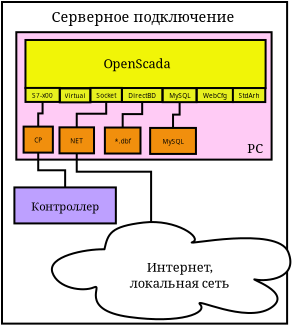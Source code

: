 <?xml version="1.0" encoding="UTF-8"?>
<dia:diagram xmlns:dia="http://www.lysator.liu.se/~alla/dia/">
  <dia:layer name="Тло" visible="true">
    <dia:group>
      <dia:object type="Standard - Box" version="0" id="O0">
        <dia:attribute name="obj_pos">
          <dia:point val="15.42,0.015"/>
        </dia:attribute>
        <dia:attribute name="obj_bb">
          <dia:rectangle val="15.37,-0.035;29.725,16.146"/>
        </dia:attribute>
        <dia:attribute name="elem_corner">
          <dia:point val="15.42,0.015"/>
        </dia:attribute>
        <dia:attribute name="elem_width">
          <dia:real val="14.255"/>
        </dia:attribute>
        <dia:attribute name="elem_height">
          <dia:real val="16.081"/>
        </dia:attribute>
        <dia:attribute name="show_background">
          <dia:boolean val="true"/>
        </dia:attribute>
      </dia:object>
      <dia:object type="Standard - Box" version="0" id="O1">
        <dia:attribute name="obj_pos">
          <dia:point val="16.136,1.525"/>
        </dia:attribute>
        <dia:attribute name="obj_bb">
          <dia:rectangle val="16.086,1.475;28.95,7.946"/>
        </dia:attribute>
        <dia:attribute name="elem_corner">
          <dia:point val="16.136,1.525"/>
        </dia:attribute>
        <dia:attribute name="elem_width">
          <dia:real val="12.764"/>
        </dia:attribute>
        <dia:attribute name="elem_height">
          <dia:real val="6.371"/>
        </dia:attribute>
        <dia:attribute name="inner_color">
          <dia:color val="#ffcbf5"/>
        </dia:attribute>
        <dia:attribute name="show_background">
          <dia:boolean val="true"/>
        </dia:attribute>
      </dia:object>
      <dia:object type="Standard - Box" version="0" id="O2">
        <dia:attribute name="obj_pos">
          <dia:point val="16.593,1.914"/>
        </dia:attribute>
        <dia:attribute name="obj_bb">
          <dia:rectangle val="16.543,1.864;28.65,4.371"/>
        </dia:attribute>
        <dia:attribute name="elem_corner">
          <dia:point val="16.593,1.914"/>
        </dia:attribute>
        <dia:attribute name="elem_width">
          <dia:real val="12.007"/>
        </dia:attribute>
        <dia:attribute name="elem_height">
          <dia:real val="2.407"/>
        </dia:attribute>
        <dia:attribute name="inner_color">
          <dia:color val="#f1f507"/>
        </dia:attribute>
        <dia:attribute name="show_background">
          <dia:boolean val="true"/>
        </dia:attribute>
      </dia:object>
      <dia:object type="Standard - Text" version="0" id="O3">
        <dia:attribute name="obj_pos">
          <dia:point val="28.067,7.57"/>
        </dia:attribute>
        <dia:attribute name="obj_bb">
          <dia:rectangle val="27.556,6.904;28.627,7.854"/>
        </dia:attribute>
        <dia:attribute name="text">
          <dia:composite type="text">
            <dia:attribute name="string">
              <dia:string>#PC#</dia:string>
            </dia:attribute>
            <dia:attribute name="font">
              <dia:font name="Times-Roman"/>
            </dia:attribute>
            <dia:attribute name="height">
              <dia:real val="0.8"/>
            </dia:attribute>
            <dia:attribute name="pos">
              <dia:point val="28.067,7.57"/>
            </dia:attribute>
            <dia:attribute name="color">
              <dia:color val="#000000"/>
            </dia:attribute>
            <dia:attribute name="alignment">
              <dia:enum val="1"/>
            </dia:attribute>
          </dia:composite>
        </dia:attribute>
      </dia:object>
      <dia:object type="Standard - Text" version="0" id="O4">
        <dia:attribute name="obj_pos">
          <dia:point val="22.169,3.326"/>
        </dia:attribute>
        <dia:attribute name="obj_bb">
          <dia:rectangle val="20.233,2.711;24.105,3.511"/>
        </dia:attribute>
        <dia:attribute name="text">
          <dia:composite type="text">
            <dia:attribute name="string">
              <dia:string>#OpenScada#</dia:string>
            </dia:attribute>
            <dia:attribute name="font">
              <dia:font name="Times-Roman"/>
            </dia:attribute>
            <dia:attribute name="height">
              <dia:real val="0.8"/>
            </dia:attribute>
            <dia:attribute name="pos">
              <dia:point val="22.169,3.326"/>
            </dia:attribute>
            <dia:attribute name="color">
              <dia:color val="#000000"/>
            </dia:attribute>
            <dia:attribute name="alignment">
              <dia:enum val="1"/>
            </dia:attribute>
          </dia:composite>
        </dia:attribute>
      </dia:object>
      <dia:object type="Standard - Text" version="0" id="O5">
        <dia:attribute name="obj_pos">
          <dia:point val="22.475,1.009"/>
        </dia:attribute>
        <dia:attribute name="obj_bb">
          <dia:rectangle val="17.386,0.267;27.613,1.317"/>
        </dia:attribute>
        <dia:attribute name="text">
          <dia:composite type="text">
            <dia:attribute name="string">
              <dia:string>#Серверное подключение#</dia:string>
            </dia:attribute>
            <dia:attribute name="font">
              <dia:font name="Times-Roman"/>
            </dia:attribute>
            <dia:attribute name="height">
              <dia:real val="0.9"/>
            </dia:attribute>
            <dia:attribute name="pos">
              <dia:point val="22.475,1.009"/>
            </dia:attribute>
            <dia:attribute name="color">
              <dia:color val="#000000"/>
            </dia:attribute>
            <dia:attribute name="alignment">
              <dia:enum val="1"/>
            </dia:attribute>
          </dia:composite>
        </dia:attribute>
      </dia:object>
      <dia:object type="Flowchart - Box" version="0" id="O6">
        <dia:attribute name="obj_pos">
          <dia:point val="16.04,9.286"/>
        </dia:attribute>
        <dia:attribute name="obj_bb">
          <dia:rectangle val="15.99,9.236;21.164,11.136"/>
        </dia:attribute>
        <dia:attribute name="elem_corner">
          <dia:point val="16.04,9.286"/>
        </dia:attribute>
        <dia:attribute name="elem_width">
          <dia:real val="5.073"/>
        </dia:attribute>
        <dia:attribute name="elem_height">
          <dia:real val="1.8"/>
        </dia:attribute>
        <dia:attribute name="inner_color">
          <dia:color val="#bda0ff"/>
        </dia:attribute>
        <dia:attribute name="show_background">
          <dia:boolean val="true"/>
        </dia:attribute>
        <dia:attribute name="padding">
          <dia:real val="0.5"/>
        </dia:attribute>
        <dia:attribute name="text">
          <dia:composite type="text">
            <dia:attribute name="string">
              <dia:string>#Контроллер#</dia:string>
            </dia:attribute>
            <dia:attribute name="font">
              <dia:font name="Times-Roman"/>
            </dia:attribute>
            <dia:attribute name="height">
              <dia:real val="0.7"/>
            </dia:attribute>
            <dia:attribute name="pos">
              <dia:point val="18.577,10.374"/>
            </dia:attribute>
            <dia:attribute name="color">
              <dia:color val="#000000"/>
            </dia:attribute>
            <dia:attribute name="alignment">
              <dia:enum val="1"/>
            </dia:attribute>
          </dia:composite>
        </dia:attribute>
      </dia:object>
      <dia:object type="Standard - ZigZagLine" version="0" id="O7">
        <dia:attribute name="obj_pos">
          <dia:point val="19.157,7.582"/>
        </dia:attribute>
        <dia:attribute name="obj_bb">
          <dia:rectangle val="19.108,7.532;22.925,11.225"/>
        </dia:attribute>
        <dia:attribute name="orth_points">
          <dia:point val="19.157,7.582"/>
          <dia:point val="19.157,8.5"/>
          <dia:point val="22.875,8.5"/>
          <dia:point val="22.875,11.175"/>
        </dia:attribute>
        <dia:attribute name="orth_orient">
          <dia:enum val="1"/>
          <dia:enum val="0"/>
          <dia:enum val="1"/>
        </dia:attribute>
        <dia:connections>
          <dia:connection handle="0" to="O21" connection="13"/>
          <dia:connection handle="1" to="O9" connection="3"/>
        </dia:connections>
      </dia:object>
      <dia:object type="Standard - ZigZagLine" version="0" id="O8">
        <dia:attribute name="obj_pos">
          <dia:point val="17.231,7.545"/>
        </dia:attribute>
        <dia:attribute name="obj_bb">
          <dia:rectangle val="17.181,7.495;18.627,9.336"/>
        </dia:attribute>
        <dia:attribute name="orth_points">
          <dia:point val="17.231,7.545"/>
          <dia:point val="17.231,8.429"/>
          <dia:point val="18.577,8.429"/>
          <dia:point val="18.577,9.286"/>
        </dia:attribute>
        <dia:attribute name="orth_orient">
          <dia:enum val="1"/>
          <dia:enum val="0"/>
          <dia:enum val="1"/>
        </dia:attribute>
        <dia:connections>
          <dia:connection handle="0" to="O22" connection="13"/>
          <dia:connection handle="1" to="O6" connection="2"/>
        </dia:connections>
      </dia:object>
      <dia:object type="Network - Cloud" version="0" id="O9">
        <dia:attribute name="obj_pos">
          <dia:point val="17.914,11.017"/>
        </dia:attribute>
        <dia:attribute name="obj_bb">
          <dia:rectangle val="17.914,11.017;29.839,15.877"/>
        </dia:attribute>
        <dia:attribute name="elem_corner">
          <dia:point val="17.914,11.017"/>
        </dia:attribute>
        <dia:attribute name="elem_width">
          <dia:real val="11.925"/>
        </dia:attribute>
        <dia:attribute name="elem_height">
          <dia:real val="4.86"/>
        </dia:attribute>
        <dia:attribute name="border_width">
          <dia:real val="0.1"/>
        </dia:attribute>
        <dia:attribute name="inner_color">
          <dia:color val="#fff9d3"/>
        </dia:attribute>
        <dia:attribute name="show_background">
          <dia:boolean val="true"/>
        </dia:attribute>
        <dia:attribute name="flip_horizontal">
          <dia:boolean val="false"/>
        </dia:attribute>
        <dia:attribute name="flip_vertical">
          <dia:boolean val="false"/>
        </dia:attribute>
        <dia:attribute name="padding">
          <dia:real val="0.354"/>
        </dia:attribute>
        <dia:attribute name="text">
          <dia:composite type="text">
            <dia:attribute name="string">
              <dia:string>#Интернет,
локальная сеть#</dia:string>
            </dia:attribute>
            <dia:attribute name="font">
              <dia:font name="Times-Roman"/>
            </dia:attribute>
            <dia:attribute name="height">
              <dia:real val="0.8"/>
            </dia:attribute>
            <dia:attribute name="pos">
              <dia:point val="24.196,13.348"/>
            </dia:attribute>
            <dia:attribute name="color">
              <dia:color val="#000000"/>
            </dia:attribute>
            <dia:attribute name="alignment">
              <dia:enum val="1"/>
            </dia:attribute>
          </dia:composite>
        </dia:attribute>
      </dia:object>
      <dia:object type="Standard - ZigZagLine" version="0" id="O10">
        <dia:attribute name="obj_pos">
          <dia:point val="20.63,5.011"/>
        </dia:attribute>
        <dia:attribute name="obj_bb">
          <dia:rectangle val="19.108,4.961;20.68,6.332"/>
        </dia:attribute>
        <dia:attribute name="orth_points">
          <dia:point val="20.63,5.011"/>
          <dia:point val="20.63,5.601"/>
          <dia:point val="19.157,5.601"/>
          <dia:point val="19.157,6.282"/>
        </dia:attribute>
        <dia:attribute name="orth_orient">
          <dia:enum val="1"/>
          <dia:enum val="0"/>
          <dia:enum val="1"/>
        </dia:attribute>
        <dia:connections>
          <dia:connection handle="0" to="O17" connection="13"/>
          <dia:connection handle="1" to="O21" connection="2"/>
        </dia:connections>
      </dia:object>
      <dia:object type="Standard - ZigZagLine" version="0" id="O11">
        <dia:attribute name="obj_pos">
          <dia:point val="24.301,5.022"/>
        </dia:attribute>
        <dia:attribute name="obj_bb">
          <dia:rectangle val="23.922,4.972;24.351,6.361"/>
        </dia:attribute>
        <dia:attribute name="orth_points">
          <dia:point val="24.301,5.022"/>
          <dia:point val="24.301,5.646"/>
          <dia:point val="23.972,5.646"/>
          <dia:point val="23.972,6.311"/>
        </dia:attribute>
        <dia:attribute name="orth_orient">
          <dia:enum val="1"/>
          <dia:enum val="0"/>
          <dia:enum val="1"/>
        </dia:attribute>
        <dia:connections>
          <dia:connection handle="0" to="O15" connection="13"/>
          <dia:connection handle="1" to="O20" connection="2"/>
        </dia:connections>
      </dia:object>
      <dia:object type="Standard - ZigZagLine" version="0" id="O12">
        <dia:attribute name="obj_pos">
          <dia:point val="22.429,5.016"/>
        </dia:attribute>
        <dia:attribute name="obj_bb">
          <dia:rectangle val="21.404,4.966;22.479,6.342"/>
        </dia:attribute>
        <dia:attribute name="orth_points">
          <dia:point val="22.429,5.016"/>
          <dia:point val="22.429,5.62"/>
          <dia:point val="21.454,5.62"/>
          <dia:point val="21.454,6.292"/>
        </dia:attribute>
        <dia:attribute name="orth_orient">
          <dia:enum val="1"/>
          <dia:enum val="0"/>
          <dia:enum val="1"/>
        </dia:attribute>
        <dia:connections>
          <dia:connection handle="0" to="O14" connection="13"/>
          <dia:connection handle="1" to="O23" connection="2"/>
        </dia:connections>
      </dia:object>
      <dia:object type="Flowchart - Box" version="0" id="O13">
        <dia:attribute name="obj_pos">
          <dia:point val="18.309,4.332"/>
        </dia:attribute>
        <dia:attribute name="obj_bb">
          <dia:rectangle val="18.259,4.282;19.891,5.082"/>
        </dia:attribute>
        <dia:attribute name="elem_corner">
          <dia:point val="18.309,4.332"/>
        </dia:attribute>
        <dia:attribute name="elem_width">
          <dia:real val="1.532"/>
        </dia:attribute>
        <dia:attribute name="elem_height">
          <dia:real val="0.7"/>
        </dia:attribute>
        <dia:attribute name="border_width">
          <dia:real val="0.1"/>
        </dia:attribute>
        <dia:attribute name="inner_color">
          <dia:color val="#e7f11f"/>
        </dia:attribute>
        <dia:attribute name="show_background">
          <dia:boolean val="true"/>
        </dia:attribute>
        <dia:attribute name="padding">
          <dia:real val="0.1"/>
        </dia:attribute>
        <dia:attribute name="text">
          <dia:composite type="text">
            <dia:attribute name="string">
              <dia:string>#Virtual#</dia:string>
            </dia:attribute>
            <dia:attribute name="font">
              <dia:font name="Helvetica"/>
            </dia:attribute>
            <dia:attribute name="height">
              <dia:real val="0.4"/>
            </dia:attribute>
            <dia:attribute name="pos">
              <dia:point val="19.075,4.808"/>
            </dia:attribute>
            <dia:attribute name="color">
              <dia:color val="#000000"/>
            </dia:attribute>
            <dia:attribute name="alignment">
              <dia:enum val="1"/>
            </dia:attribute>
          </dia:composite>
        </dia:attribute>
      </dia:object>
      <dia:object type="Flowchart - Box" version="0" id="O14">
        <dia:attribute name="obj_pos">
          <dia:point val="21.416,4.316"/>
        </dia:attribute>
        <dia:attribute name="obj_bb">
          <dia:rectangle val="21.366,4.266;23.491,5.066"/>
        </dia:attribute>
        <dia:attribute name="elem_corner">
          <dia:point val="21.416,4.316"/>
        </dia:attribute>
        <dia:attribute name="elem_width">
          <dia:real val="2.025"/>
        </dia:attribute>
        <dia:attribute name="elem_height">
          <dia:real val="0.7"/>
        </dia:attribute>
        <dia:attribute name="border_width">
          <dia:real val="0.1"/>
        </dia:attribute>
        <dia:attribute name="inner_color">
          <dia:color val="#e7f11f"/>
        </dia:attribute>
        <dia:attribute name="show_background">
          <dia:boolean val="true"/>
        </dia:attribute>
        <dia:attribute name="padding">
          <dia:real val="0.1"/>
        </dia:attribute>
        <dia:attribute name="text">
          <dia:composite type="text">
            <dia:attribute name="string">
              <dia:string>#DirectBD#</dia:string>
            </dia:attribute>
            <dia:attribute name="font">
              <dia:font name="Helvetica"/>
            </dia:attribute>
            <dia:attribute name="height">
              <dia:real val="0.4"/>
            </dia:attribute>
            <dia:attribute name="pos">
              <dia:point val="22.429,4.792"/>
            </dia:attribute>
            <dia:attribute name="color">
              <dia:color val="#000000"/>
            </dia:attribute>
            <dia:attribute name="alignment">
              <dia:enum val="1"/>
            </dia:attribute>
          </dia:composite>
        </dia:attribute>
      </dia:object>
      <dia:object type="Flowchart - Box" version="0" id="O15">
        <dia:attribute name="obj_pos">
          <dia:point val="23.456,4.322"/>
        </dia:attribute>
        <dia:attribute name="obj_bb">
          <dia:rectangle val="23.406,4.272;25.196,5.072"/>
        </dia:attribute>
        <dia:attribute name="elem_corner">
          <dia:point val="23.456,4.322"/>
        </dia:attribute>
        <dia:attribute name="elem_width">
          <dia:real val="1.69"/>
        </dia:attribute>
        <dia:attribute name="elem_height">
          <dia:real val="0.7"/>
        </dia:attribute>
        <dia:attribute name="border_width">
          <dia:real val="0.1"/>
        </dia:attribute>
        <dia:attribute name="inner_color">
          <dia:color val="#e7f11f"/>
        </dia:attribute>
        <dia:attribute name="show_background">
          <dia:boolean val="true"/>
        </dia:attribute>
        <dia:attribute name="padding">
          <dia:real val="0.1"/>
        </dia:attribute>
        <dia:attribute name="text">
          <dia:composite type="text">
            <dia:attribute name="string">
              <dia:string>#MySQL#</dia:string>
            </dia:attribute>
            <dia:attribute name="font">
              <dia:font name="Helvetica"/>
            </dia:attribute>
            <dia:attribute name="height">
              <dia:real val="0.4"/>
            </dia:attribute>
            <dia:attribute name="pos">
              <dia:point val="24.301,4.798"/>
            </dia:attribute>
            <dia:attribute name="color">
              <dia:color val="#000000"/>
            </dia:attribute>
            <dia:attribute name="alignment">
              <dia:enum val="1"/>
            </dia:attribute>
          </dia:composite>
        </dia:attribute>
      </dia:object>
      <dia:object type="Flowchart - Box" version="0" id="O16">
        <dia:attribute name="obj_pos">
          <dia:point val="16.595,4.311"/>
        </dia:attribute>
        <dia:attribute name="obj_bb">
          <dia:rectangle val="16.545,4.261;18.353,5.061"/>
        </dia:attribute>
        <dia:attribute name="elem_corner">
          <dia:point val="16.595,4.311"/>
        </dia:attribute>
        <dia:attribute name="elem_width">
          <dia:real val="1.708"/>
        </dia:attribute>
        <dia:attribute name="elem_height">
          <dia:real val="0.7"/>
        </dia:attribute>
        <dia:attribute name="border_width">
          <dia:real val="0.1"/>
        </dia:attribute>
        <dia:attribute name="inner_color">
          <dia:color val="#e7f11f"/>
        </dia:attribute>
        <dia:attribute name="show_background">
          <dia:boolean val="true"/>
        </dia:attribute>
        <dia:attribute name="padding">
          <dia:real val="0.1"/>
        </dia:attribute>
        <dia:attribute name="text">
          <dia:composite type="text">
            <dia:attribute name="string">
              <dia:string>#S7-x00#</dia:string>
            </dia:attribute>
            <dia:attribute name="font">
              <dia:font name="Helvetica"/>
            </dia:attribute>
            <dia:attribute name="height">
              <dia:real val="0.4"/>
            </dia:attribute>
            <dia:attribute name="pos">
              <dia:point val="17.449,4.787"/>
            </dia:attribute>
            <dia:attribute name="color">
              <dia:color val="#000000"/>
            </dia:attribute>
            <dia:attribute name="alignment">
              <dia:enum val="1"/>
            </dia:attribute>
          </dia:composite>
        </dia:attribute>
      </dia:object>
      <dia:object type="Flowchart - Box" version="0" id="O17">
        <dia:attribute name="obj_pos">
          <dia:point val="19.846,4.311"/>
        </dia:attribute>
        <dia:attribute name="obj_bb">
          <dia:rectangle val="19.796,4.261;21.463,5.061"/>
        </dia:attribute>
        <dia:attribute name="elem_corner">
          <dia:point val="19.846,4.311"/>
        </dia:attribute>
        <dia:attribute name="elem_width">
          <dia:real val="1.567"/>
        </dia:attribute>
        <dia:attribute name="elem_height">
          <dia:real val="0.7"/>
        </dia:attribute>
        <dia:attribute name="border_width">
          <dia:real val="0.1"/>
        </dia:attribute>
        <dia:attribute name="inner_color">
          <dia:color val="#e7f11f"/>
        </dia:attribute>
        <dia:attribute name="show_background">
          <dia:boolean val="true"/>
        </dia:attribute>
        <dia:attribute name="padding">
          <dia:real val="0.1"/>
        </dia:attribute>
        <dia:attribute name="text">
          <dia:composite type="text">
            <dia:attribute name="string">
              <dia:string>#Socket#</dia:string>
            </dia:attribute>
            <dia:attribute name="font">
              <dia:font name="Helvetica"/>
            </dia:attribute>
            <dia:attribute name="height">
              <dia:real val="0.4"/>
            </dia:attribute>
            <dia:attribute name="pos">
              <dia:point val="20.63,4.787"/>
            </dia:attribute>
            <dia:attribute name="color">
              <dia:color val="#000000"/>
            </dia:attribute>
            <dia:attribute name="alignment">
              <dia:enum val="1"/>
            </dia:attribute>
          </dia:composite>
        </dia:attribute>
      </dia:object>
      <dia:object type="Flowchart - Box" version="0" id="O18">
        <dia:attribute name="obj_pos">
          <dia:point val="25.16,4.318"/>
        </dia:attribute>
        <dia:attribute name="obj_bb">
          <dia:rectangle val="25.11,4.268;27.024,5.068"/>
        </dia:attribute>
        <dia:attribute name="elem_corner">
          <dia:point val="25.16,4.318"/>
        </dia:attribute>
        <dia:attribute name="elem_width">
          <dia:real val="1.814"/>
        </dia:attribute>
        <dia:attribute name="elem_height">
          <dia:real val="0.7"/>
        </dia:attribute>
        <dia:attribute name="border_width">
          <dia:real val="0.1"/>
        </dia:attribute>
        <dia:attribute name="inner_color">
          <dia:color val="#e7f11f"/>
        </dia:attribute>
        <dia:attribute name="show_background">
          <dia:boolean val="true"/>
        </dia:attribute>
        <dia:attribute name="padding">
          <dia:real val="0.1"/>
        </dia:attribute>
        <dia:attribute name="text">
          <dia:composite type="text">
            <dia:attribute name="string">
              <dia:string>#WebCfg#</dia:string>
            </dia:attribute>
            <dia:attribute name="font">
              <dia:font name="Helvetica"/>
            </dia:attribute>
            <dia:attribute name="height">
              <dia:real val="0.4"/>
            </dia:attribute>
            <dia:attribute name="pos">
              <dia:point val="26.067,4.793"/>
            </dia:attribute>
            <dia:attribute name="color">
              <dia:color val="#000000"/>
            </dia:attribute>
            <dia:attribute name="alignment">
              <dia:enum val="1"/>
            </dia:attribute>
          </dia:composite>
        </dia:attribute>
      </dia:object>
      <dia:object type="Flowchart - Box" version="0" id="O19">
        <dia:attribute name="obj_pos">
          <dia:point val="26.964,4.318"/>
        </dia:attribute>
        <dia:attribute name="obj_bb">
          <dia:rectangle val="26.914,4.268;28.634,5.068"/>
        </dia:attribute>
        <dia:attribute name="elem_corner">
          <dia:point val="26.964,4.318"/>
        </dia:attribute>
        <dia:attribute name="elem_width">
          <dia:real val="1.62"/>
        </dia:attribute>
        <dia:attribute name="elem_height">
          <dia:real val="0.7"/>
        </dia:attribute>
        <dia:attribute name="border_width">
          <dia:real val="0.1"/>
        </dia:attribute>
        <dia:attribute name="inner_color">
          <dia:color val="#e7f11f"/>
        </dia:attribute>
        <dia:attribute name="show_background">
          <dia:boolean val="true"/>
        </dia:attribute>
        <dia:attribute name="padding">
          <dia:real val="0.1"/>
        </dia:attribute>
        <dia:attribute name="text">
          <dia:composite type="text">
            <dia:attribute name="string">
              <dia:string>#StdArh#</dia:string>
            </dia:attribute>
            <dia:attribute name="font">
              <dia:font name="Helvetica"/>
            </dia:attribute>
            <dia:attribute name="height">
              <dia:real val="0.4"/>
            </dia:attribute>
            <dia:attribute name="pos">
              <dia:point val="27.774,4.794"/>
            </dia:attribute>
            <dia:attribute name="color">
              <dia:color val="#000000"/>
            </dia:attribute>
            <dia:attribute name="alignment">
              <dia:enum val="1"/>
            </dia:attribute>
          </dia:composite>
        </dia:attribute>
      </dia:object>
      <dia:object type="Flowchart - Box" version="0" id="O20">
        <dia:attribute name="obj_pos">
          <dia:point val="22.827,6.311"/>
        </dia:attribute>
        <dia:attribute name="obj_bb">
          <dia:rectangle val="22.777,6.261;25.168,7.661"/>
        </dia:attribute>
        <dia:attribute name="elem_corner">
          <dia:point val="22.827,6.311"/>
        </dia:attribute>
        <dia:attribute name="elem_width">
          <dia:real val="2.29"/>
        </dia:attribute>
        <dia:attribute name="elem_height">
          <dia:real val="1.3"/>
        </dia:attribute>
        <dia:attribute name="border_width">
          <dia:real val="0.1"/>
        </dia:attribute>
        <dia:attribute name="inner_color">
          <dia:color val="#f18f0d"/>
        </dia:attribute>
        <dia:attribute name="show_background">
          <dia:boolean val="true"/>
        </dia:attribute>
        <dia:attribute name="padding">
          <dia:real val="0.4"/>
        </dia:attribute>
        <dia:attribute name="text">
          <dia:composite type="text">
            <dia:attribute name="string">
              <dia:string>#MySQL#</dia:string>
            </dia:attribute>
            <dia:attribute name="font">
              <dia:font name="Helvetica"/>
            </dia:attribute>
            <dia:attribute name="height">
              <dia:real val="0.4"/>
            </dia:attribute>
            <dia:attribute name="pos">
              <dia:point val="23.972,7.087"/>
            </dia:attribute>
            <dia:attribute name="color">
              <dia:color val="#000000"/>
            </dia:attribute>
            <dia:attribute name="alignment">
              <dia:enum val="1"/>
            </dia:attribute>
          </dia:composite>
        </dia:attribute>
      </dia:object>
      <dia:object type="Flowchart - Box" version="0" id="O21">
        <dia:attribute name="obj_pos">
          <dia:point val="18.294,6.282"/>
        </dia:attribute>
        <dia:attribute name="obj_bb">
          <dia:rectangle val="18.244,6.232;20.071,7.632"/>
        </dia:attribute>
        <dia:attribute name="elem_corner">
          <dia:point val="18.294,6.282"/>
        </dia:attribute>
        <dia:attribute name="elem_width">
          <dia:real val="1.727"/>
        </dia:attribute>
        <dia:attribute name="elem_height">
          <dia:real val="1.3"/>
        </dia:attribute>
        <dia:attribute name="border_width">
          <dia:real val="0.1"/>
        </dia:attribute>
        <dia:attribute name="inner_color">
          <dia:color val="#f18f0d"/>
        </dia:attribute>
        <dia:attribute name="show_background">
          <dia:boolean val="true"/>
        </dia:attribute>
        <dia:attribute name="padding">
          <dia:real val="0.4"/>
        </dia:attribute>
        <dia:attribute name="text">
          <dia:composite type="text">
            <dia:attribute name="string">
              <dia:string>#NET#</dia:string>
            </dia:attribute>
            <dia:attribute name="font">
              <dia:font name="Helvetica"/>
            </dia:attribute>
            <dia:attribute name="height">
              <dia:real val="0.4"/>
            </dia:attribute>
            <dia:attribute name="pos">
              <dia:point val="19.157,7.058"/>
            </dia:attribute>
            <dia:attribute name="color">
              <dia:color val="#000000"/>
            </dia:attribute>
            <dia:attribute name="alignment">
              <dia:enum val="1"/>
            </dia:attribute>
          </dia:composite>
        </dia:attribute>
      </dia:object>
      <dia:object type="Flowchart - Box" version="0" id="O22">
        <dia:attribute name="obj_pos">
          <dia:point val="16.5,6.245"/>
        </dia:attribute>
        <dia:attribute name="obj_bb">
          <dia:rectangle val="16.45,6.195;18.013,7.595"/>
        </dia:attribute>
        <dia:attribute name="elem_corner">
          <dia:point val="16.5,6.245"/>
        </dia:attribute>
        <dia:attribute name="elem_width">
          <dia:real val="1.463"/>
        </dia:attribute>
        <dia:attribute name="elem_height">
          <dia:real val="1.3"/>
        </dia:attribute>
        <dia:attribute name="border_width">
          <dia:real val="0.1"/>
        </dia:attribute>
        <dia:attribute name="inner_color">
          <dia:color val="#f18f0d"/>
        </dia:attribute>
        <dia:attribute name="show_background">
          <dia:boolean val="true"/>
        </dia:attribute>
        <dia:attribute name="padding">
          <dia:real val="0.4"/>
        </dia:attribute>
        <dia:attribute name="text">
          <dia:composite type="text">
            <dia:attribute name="string">
              <dia:string>#CP#</dia:string>
            </dia:attribute>
            <dia:attribute name="font">
              <dia:font name="Helvetica"/>
            </dia:attribute>
            <dia:attribute name="height">
              <dia:real val="0.4"/>
            </dia:attribute>
            <dia:attribute name="pos">
              <dia:point val="17.231,7.021"/>
            </dia:attribute>
            <dia:attribute name="color">
              <dia:color val="#000000"/>
            </dia:attribute>
            <dia:attribute name="alignment">
              <dia:enum val="1"/>
            </dia:attribute>
          </dia:composite>
        </dia:attribute>
      </dia:object>
      <dia:object type="Flowchart - Box" version="0" id="O23">
        <dia:attribute name="obj_pos">
          <dia:point val="20.564,6.292"/>
        </dia:attribute>
        <dia:attribute name="obj_bb">
          <dia:rectangle val="20.514,6.242;22.394,7.642"/>
        </dia:attribute>
        <dia:attribute name="elem_corner">
          <dia:point val="20.564,6.292"/>
        </dia:attribute>
        <dia:attribute name="elem_width">
          <dia:real val="1.78"/>
        </dia:attribute>
        <dia:attribute name="elem_height">
          <dia:real val="1.3"/>
        </dia:attribute>
        <dia:attribute name="border_width">
          <dia:real val="0.1"/>
        </dia:attribute>
        <dia:attribute name="inner_color">
          <dia:color val="#f18f0d"/>
        </dia:attribute>
        <dia:attribute name="show_background">
          <dia:boolean val="true"/>
        </dia:attribute>
        <dia:attribute name="padding">
          <dia:real val="0.4"/>
        </dia:attribute>
        <dia:attribute name="text">
          <dia:composite type="text">
            <dia:attribute name="string">
              <dia:string>#*.dbf#</dia:string>
            </dia:attribute>
            <dia:attribute name="font">
              <dia:font name="Helvetica"/>
            </dia:attribute>
            <dia:attribute name="height">
              <dia:real val="0.4"/>
            </dia:attribute>
            <dia:attribute name="pos">
              <dia:point val="21.454,7.068"/>
            </dia:attribute>
            <dia:attribute name="color">
              <dia:color val="#000000"/>
            </dia:attribute>
            <dia:attribute name="alignment">
              <dia:enum val="1"/>
            </dia:attribute>
          </dia:composite>
        </dia:attribute>
      </dia:object>
      <dia:object type="Standard - ZigZagLine" version="0" id="O24">
        <dia:attribute name="obj_pos">
          <dia:point val="17.449,5.011"/>
        </dia:attribute>
        <dia:attribute name="obj_bb">
          <dia:rectangle val="17.181,4.961;17.499,6.295"/>
        </dia:attribute>
        <dia:attribute name="orth_points">
          <dia:point val="17.449,5.011"/>
          <dia:point val="17.449,5.586"/>
          <dia:point val="17.231,5.586"/>
          <dia:point val="17.231,6.245"/>
        </dia:attribute>
        <dia:attribute name="orth_orient">
          <dia:enum val="1"/>
          <dia:enum val="0"/>
          <dia:enum val="1"/>
        </dia:attribute>
        <dia:connections>
          <dia:connection handle="0" to="O16" connection="13"/>
          <dia:connection handle="1" to="O22" connection="2"/>
        </dia:connections>
      </dia:object>
    </dia:group>
  </dia:layer>
</dia:diagram>
